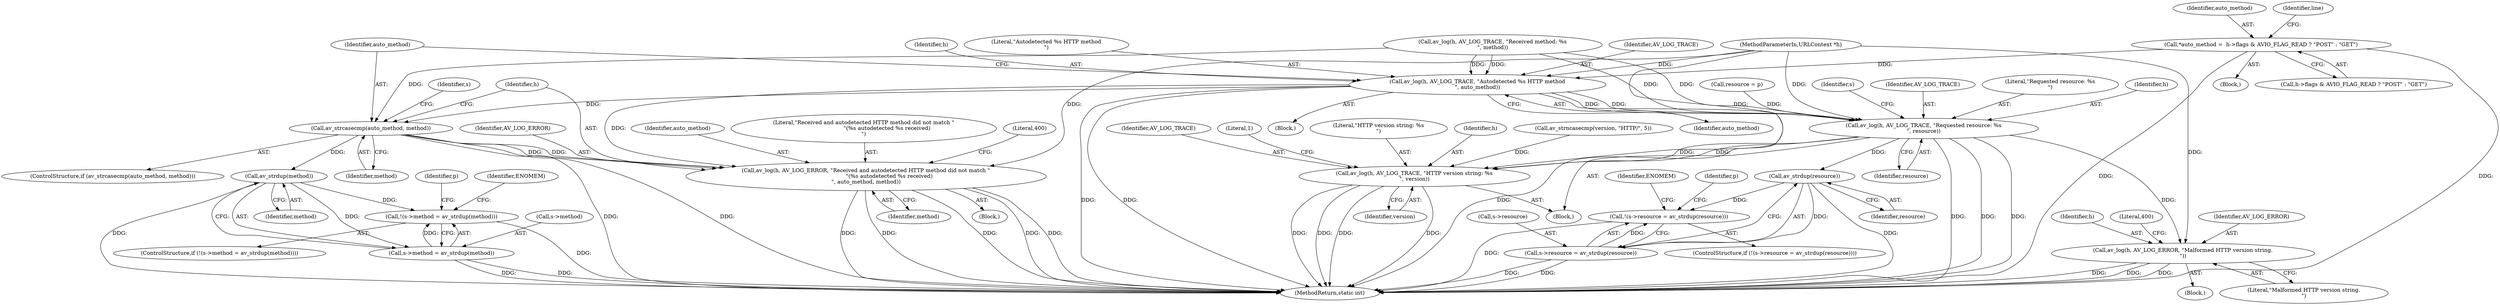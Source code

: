 digraph "0_FFmpeg_2a05c8f813de6f2278827734bf8102291e7484aa_7@pointer" {
"1000114" [label="(Call,*auto_method =  h->flags & AVIO_FLAG_READ ? \"POST\" : \"GET\")"];
"1000208" [label="(Call,av_log(h, AV_LOG_TRACE, \"Autodetected %s HTTP method\n\", auto_method))"];
"1000214" [label="(Call,av_strcasecmp(auto_method, method))"];
"1000218" [label="(Call,av_log(h, AV_LOG_ERROR, \"Received and autodetected HTTP method did not match \"\n                           \"(%s autodetected %s received)\n\", auto_method, method))"];
"1000235" [label="(Call,av_strdup(method))"];
"1000230" [label="(Call,!(s->method = av_strdup(method)))"];
"1000231" [label="(Call,s->method = av_strdup(method))"];
"1000261" [label="(Call,av_log(h, AV_LOG_TRACE, \"Requested resource: %s\n\", resource))"];
"1000272" [label="(Call,av_strdup(resource))"];
"1000267" [label="(Call,!(s->resource = av_strdup(resource)))"];
"1000268" [label="(Call,s->resource = av_strdup(resource))"];
"1000306" [label="(Call,av_log(h, AV_LOG_ERROR, \"Malformed HTTP version string.\n\"))"];
"1000315" [label="(Call,av_log(h, AV_LOG_TRACE, \"HTTP version string: %s\n\", version))"];
"1000246" [label="(Call,resource = p)"];
"1000157" [label="(Block,)"];
"1000226" [label="(Literal,400)"];
"1000272" [label="(Call,av_strdup(resource))"];
"1000268" [label="(Call,s->resource = av_strdup(resource))"];
"1000315" [label="(Call,av_log(h, AV_LOG_TRACE, \"HTTP version string: %s\n\", version))"];
"1000235" [label="(Call,av_strdup(method))"];
"1000316" [label="(Identifier,h)"];
"1000115" [label="(Identifier,auto_method)"];
"1000273" [label="(Identifier,resource)"];
"1000265" [label="(Identifier,resource)"];
"1000261" [label="(Call,av_log(h, AV_LOG_TRACE, \"Requested resource: %s\n\", resource))"];
"1000267" [label="(Call,!(s->resource = av_strdup(resource)))"];
"1000312" [label="(Literal,400)"];
"1000319" [label="(Identifier,version)"];
"1000176" [label="(Call,av_log(h, AV_LOG_TRACE, \"Received method: %s\n\", method))"];
"1000266" [label="(ControlStructure,if (!(s->resource = av_strdup(resource))))"];
"1000301" [label="(Call,av_strncasecmp(version, \"HTTP/\", 5))"];
"1000270" [label="(Identifier,s)"];
"1000223" [label="(Identifier,method)"];
"1000308" [label="(Identifier,AV_LOG_ERROR)"];
"1000317" [label="(Identifier,AV_LOG_TRACE)"];
"1000216" [label="(Identifier,method)"];
"1000233" [label="(Identifier,s)"];
"1000219" [label="(Identifier,h)"];
"1000239" [label="(Identifier,ENOMEM)"];
"1000232" [label="(Call,s->method)"];
"1000209" [label="(Identifier,h)"];
"1000106" [label="(Block,)"];
"1000280" [label="(Identifier,p)"];
"1000222" [label="(Identifier,auto_method)"];
"1000229" [label="(ControlStructure,if (!(s->method = av_strdup(method))))"];
"1000309" [label="(Literal,\"Malformed HTTP version string.\n\")"];
"1000134" [label="(Identifier,line)"];
"1000221" [label="(Literal,\"Received and autodetected HTTP method did not match \"\n                           \"(%s autodetected %s received)\n\")"];
"1000211" [label="(Literal,\"Autodetected %s HTTP method\n\")"];
"1000230" [label="(Call,!(s->method = av_strdup(method)))"];
"1000683" [label="(Literal,1)"];
"1000220" [label="(Identifier,AV_LOG_ERROR)"];
"1000276" [label="(Identifier,ENOMEM)"];
"1000305" [label="(Block,)"];
"1000207" [label="(Block,)"];
"1000102" [label="(MethodParameterIn,URLContext *h)"];
"1000263" [label="(Identifier,AV_LOG_TRACE)"];
"1000231" [label="(Call,s->method = av_strdup(method))"];
"1000116" [label="(Call,h->flags & AVIO_FLAG_READ ? \"POST\" : \"GET\")"];
"1000306" [label="(Call,av_log(h, AV_LOG_ERROR, \"Malformed HTTP version string.\n\"))"];
"1000214" [label="(Call,av_strcasecmp(auto_method, method))"];
"1000212" [label="(Identifier,auto_method)"];
"1000318" [label="(Literal,\"HTTP version string: %s\n\")"];
"1000236" [label="(Identifier,method)"];
"1000307" [label="(Identifier,h)"];
"1000217" [label="(Block,)"];
"1000269" [label="(Call,s->resource)"];
"1000114" [label="(Call,*auto_method =  h->flags & AVIO_FLAG_READ ? \"POST\" : \"GET\")"];
"1000264" [label="(Literal,\"Requested resource: %s\n\")"];
"1000684" [label="(MethodReturn,static int)"];
"1000243" [label="(Identifier,p)"];
"1000208" [label="(Call,av_log(h, AV_LOG_TRACE, \"Autodetected %s HTTP method\n\", auto_method))"];
"1000218" [label="(Call,av_log(h, AV_LOG_ERROR, \"Received and autodetected HTTP method did not match \"\n                           \"(%s autodetected %s received)\n\", auto_method, method))"];
"1000213" [label="(ControlStructure,if (av_strcasecmp(auto_method, method)))"];
"1000262" [label="(Identifier,h)"];
"1000210" [label="(Identifier,AV_LOG_TRACE)"];
"1000215" [label="(Identifier,auto_method)"];
"1000114" -> "1000106"  [label="AST: "];
"1000114" -> "1000116"  [label="CFG: "];
"1000115" -> "1000114"  [label="AST: "];
"1000116" -> "1000114"  [label="AST: "];
"1000134" -> "1000114"  [label="CFG: "];
"1000114" -> "1000684"  [label="DDG: "];
"1000114" -> "1000684"  [label="DDG: "];
"1000114" -> "1000208"  [label="DDG: "];
"1000208" -> "1000207"  [label="AST: "];
"1000208" -> "1000212"  [label="CFG: "];
"1000209" -> "1000208"  [label="AST: "];
"1000210" -> "1000208"  [label="AST: "];
"1000211" -> "1000208"  [label="AST: "];
"1000212" -> "1000208"  [label="AST: "];
"1000215" -> "1000208"  [label="CFG: "];
"1000208" -> "1000684"  [label="DDG: "];
"1000208" -> "1000684"  [label="DDG: "];
"1000208" -> "1000684"  [label="DDG: "];
"1000176" -> "1000208"  [label="DDG: "];
"1000176" -> "1000208"  [label="DDG: "];
"1000102" -> "1000208"  [label="DDG: "];
"1000208" -> "1000214"  [label="DDG: "];
"1000208" -> "1000218"  [label="DDG: "];
"1000208" -> "1000261"  [label="DDG: "];
"1000208" -> "1000261"  [label="DDG: "];
"1000214" -> "1000213"  [label="AST: "];
"1000214" -> "1000216"  [label="CFG: "];
"1000215" -> "1000214"  [label="AST: "];
"1000216" -> "1000214"  [label="AST: "];
"1000219" -> "1000214"  [label="CFG: "];
"1000233" -> "1000214"  [label="CFG: "];
"1000214" -> "1000684"  [label="DDG: "];
"1000214" -> "1000684"  [label="DDG: "];
"1000176" -> "1000214"  [label="DDG: "];
"1000214" -> "1000218"  [label="DDG: "];
"1000214" -> "1000218"  [label="DDG: "];
"1000214" -> "1000235"  [label="DDG: "];
"1000218" -> "1000217"  [label="AST: "];
"1000218" -> "1000223"  [label="CFG: "];
"1000219" -> "1000218"  [label="AST: "];
"1000220" -> "1000218"  [label="AST: "];
"1000221" -> "1000218"  [label="AST: "];
"1000222" -> "1000218"  [label="AST: "];
"1000223" -> "1000218"  [label="AST: "];
"1000226" -> "1000218"  [label="CFG: "];
"1000218" -> "1000684"  [label="DDG: "];
"1000218" -> "1000684"  [label="DDG: "];
"1000218" -> "1000684"  [label="DDG: "];
"1000218" -> "1000684"  [label="DDG: "];
"1000218" -> "1000684"  [label="DDG: "];
"1000102" -> "1000218"  [label="DDG: "];
"1000235" -> "1000231"  [label="AST: "];
"1000235" -> "1000236"  [label="CFG: "];
"1000236" -> "1000235"  [label="AST: "];
"1000231" -> "1000235"  [label="CFG: "];
"1000235" -> "1000684"  [label="DDG: "];
"1000235" -> "1000230"  [label="DDG: "];
"1000235" -> "1000231"  [label="DDG: "];
"1000230" -> "1000229"  [label="AST: "];
"1000230" -> "1000231"  [label="CFG: "];
"1000231" -> "1000230"  [label="AST: "];
"1000239" -> "1000230"  [label="CFG: "];
"1000243" -> "1000230"  [label="CFG: "];
"1000230" -> "1000684"  [label="DDG: "];
"1000231" -> "1000230"  [label="DDG: "];
"1000232" -> "1000231"  [label="AST: "];
"1000231" -> "1000684"  [label="DDG: "];
"1000231" -> "1000684"  [label="DDG: "];
"1000261" -> "1000157"  [label="AST: "];
"1000261" -> "1000265"  [label="CFG: "];
"1000262" -> "1000261"  [label="AST: "];
"1000263" -> "1000261"  [label="AST: "];
"1000264" -> "1000261"  [label="AST: "];
"1000265" -> "1000261"  [label="AST: "];
"1000270" -> "1000261"  [label="CFG: "];
"1000261" -> "1000684"  [label="DDG: "];
"1000261" -> "1000684"  [label="DDG: "];
"1000261" -> "1000684"  [label="DDG: "];
"1000176" -> "1000261"  [label="DDG: "];
"1000176" -> "1000261"  [label="DDG: "];
"1000102" -> "1000261"  [label="DDG: "];
"1000246" -> "1000261"  [label="DDG: "];
"1000261" -> "1000272"  [label="DDG: "];
"1000261" -> "1000306"  [label="DDG: "];
"1000261" -> "1000315"  [label="DDG: "];
"1000261" -> "1000315"  [label="DDG: "];
"1000272" -> "1000268"  [label="AST: "];
"1000272" -> "1000273"  [label="CFG: "];
"1000273" -> "1000272"  [label="AST: "];
"1000268" -> "1000272"  [label="CFG: "];
"1000272" -> "1000684"  [label="DDG: "];
"1000272" -> "1000267"  [label="DDG: "];
"1000272" -> "1000268"  [label="DDG: "];
"1000267" -> "1000266"  [label="AST: "];
"1000267" -> "1000268"  [label="CFG: "];
"1000268" -> "1000267"  [label="AST: "];
"1000276" -> "1000267"  [label="CFG: "];
"1000280" -> "1000267"  [label="CFG: "];
"1000267" -> "1000684"  [label="DDG: "];
"1000268" -> "1000267"  [label="DDG: "];
"1000269" -> "1000268"  [label="AST: "];
"1000268" -> "1000684"  [label="DDG: "];
"1000268" -> "1000684"  [label="DDG: "];
"1000306" -> "1000305"  [label="AST: "];
"1000306" -> "1000309"  [label="CFG: "];
"1000307" -> "1000306"  [label="AST: "];
"1000308" -> "1000306"  [label="AST: "];
"1000309" -> "1000306"  [label="AST: "];
"1000312" -> "1000306"  [label="CFG: "];
"1000306" -> "1000684"  [label="DDG: "];
"1000306" -> "1000684"  [label="DDG: "];
"1000306" -> "1000684"  [label="DDG: "];
"1000102" -> "1000306"  [label="DDG: "];
"1000315" -> "1000157"  [label="AST: "];
"1000315" -> "1000319"  [label="CFG: "];
"1000316" -> "1000315"  [label="AST: "];
"1000317" -> "1000315"  [label="AST: "];
"1000318" -> "1000315"  [label="AST: "];
"1000319" -> "1000315"  [label="AST: "];
"1000683" -> "1000315"  [label="CFG: "];
"1000315" -> "1000684"  [label="DDG: "];
"1000315" -> "1000684"  [label="DDG: "];
"1000315" -> "1000684"  [label="DDG: "];
"1000315" -> "1000684"  [label="DDG: "];
"1000102" -> "1000315"  [label="DDG: "];
"1000301" -> "1000315"  [label="DDG: "];
}
